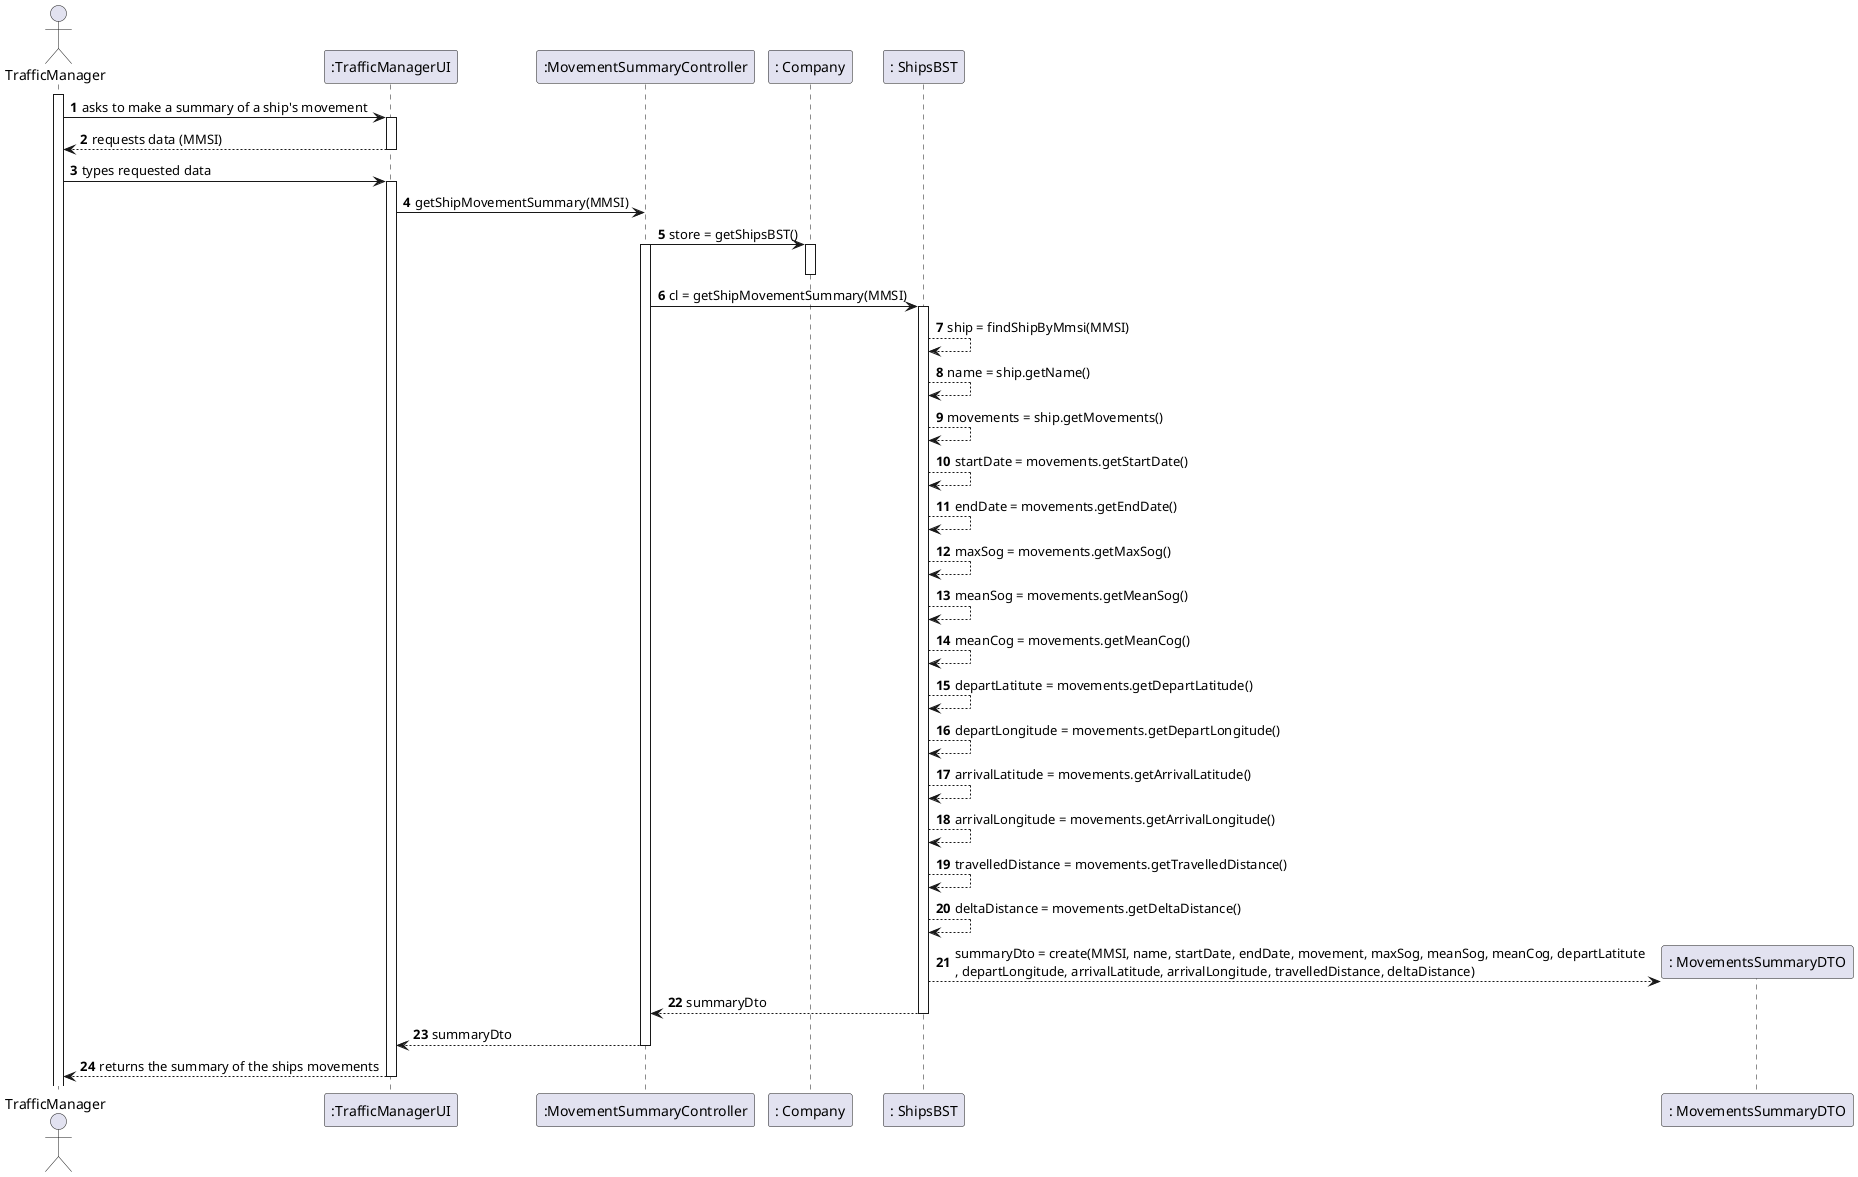 @startuml
autonumber
'hide footbox
actor "TrafficManager" as RC

participant ":TrafficManagerUI" as UI
participant ":MovementSummaryController" as CTRL
participant ": Company" as CP
participant ": ShipsBST" as CS
participant ": MovementsSummaryDTO" as CL


activate RC
RC -> UI : asks to make a summary of a ship's movement
activate UI
UI --> RC : requests data (MMSI)
deactivate UI

RC -> UI : types requested data
activate UI

UI -> CTRL : getShipMovementSummary(MMSI)

CTRL -> CP : store = getShipsBST()
activate CP
deactivate CP
activate CTRL
CTRL -> CS : cl = getShipMovementSummary(MMSI)
activate CS
CS --> CS : ship = findShipByMmsi(MMSI)
CS --> CS : name = ship.getName()
CS --> CS : movements = ship.getMovements()
CS --> CS : startDate = movements.getStartDate()
CS --> CS : endDate = movements.getEndDate()
CS --> CS : maxSog = movements.getMaxSog()
CS --> CS : meanSog = movements.getMeanSog()
CS --> CS : meanCog = movements.getMeanCog()
CS --> CS : departLatitute = movements.getDepartLatitude()
CS --> CS : departLongitude = movements.getDepartLongitude()
CS --> CS : arrivalLatitude = movements.getArrivalLatitude()
CS --> CS : arrivalLongitude = movements.getArrivalLongitude()
CS --> CS : travelledDistance = movements.getTravelledDistance()
CS --> CS : deltaDistance = movements.getDeltaDistance()


CS -->  CL** : summaryDto = create(MMSI, name, startDate, endDate, movement, maxSog, meanSog, meanCog, departLatitute\n, departLongitude, arrivalLatitude, arrivalLongitude, travelledDistance, deltaDistance)
deactivate CL
CS --> CTRL : summaryDto
deactivate CS
CTRL --> UI : summaryDto
deactivate CTRL

UI --> RC : returns the summary of the ships movements
deactivate CS
deactivate UI


@enduml